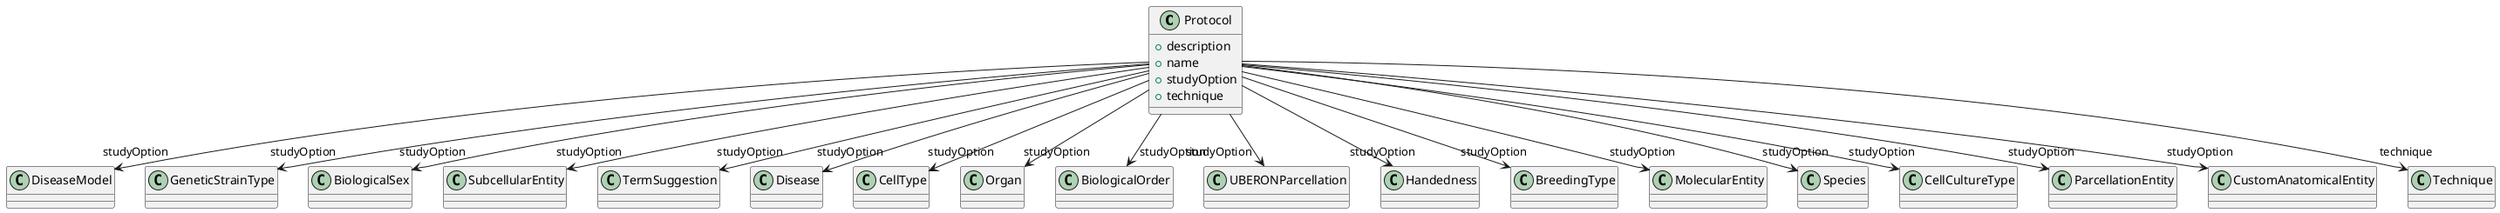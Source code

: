 @startuml
class Protocol {
+description
+name
+studyOption
+technique

}
Protocol -d-> "studyOption" DiseaseModel
Protocol -d-> "studyOption" GeneticStrainType
Protocol -d-> "studyOption" BiologicalSex
Protocol -d-> "studyOption" SubcellularEntity
Protocol -d-> "studyOption" TermSuggestion
Protocol -d-> "studyOption" Disease
Protocol -d-> "studyOption" CellType
Protocol -d-> "studyOption" Organ
Protocol -d-> "studyOption" BiologicalOrder
Protocol -d-> "studyOption" UBERONParcellation
Protocol -d-> "studyOption" Handedness
Protocol -d-> "studyOption" BreedingType
Protocol -d-> "studyOption" MolecularEntity
Protocol -d-> "studyOption" Species
Protocol -d-> "studyOption" CellCultureType
Protocol -d-> "studyOption" ParcellationEntity
Protocol -d-> "studyOption" CustomAnatomicalEntity
Protocol -d-> "technique" Technique

@enduml